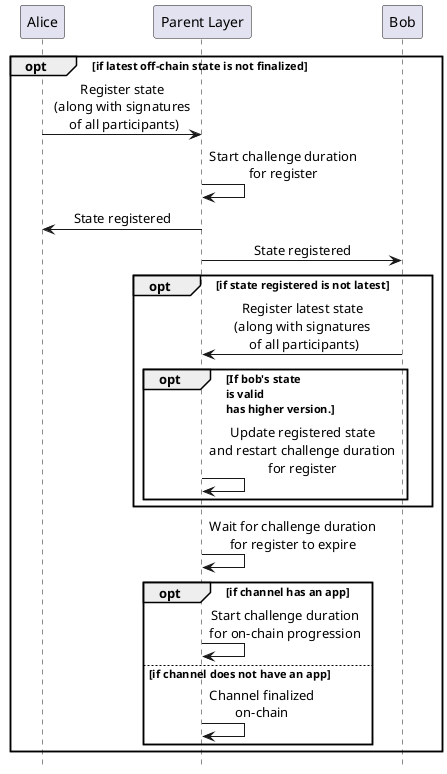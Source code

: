 @startuml register_generic_register
hide footbox
skinparam SequenceMessageAlign center

participant "Alice" as alice
participant "Parent Layer" as parentLayer
participant "Bob" as bob


opt if latest off-chain state is not finalized
alice -> parentLayer: Register state\n(along with signatures\n of all participants)
parentLayer -> parentLayer: Start challenge duration\nfor register
alice <- parentLayer: State registered
parentLayer -> bob: State registered
opt if state registered is not latest
parentLayer <- bob: Register latest state\n(along with signatures\n of all participants)
opt If bob's state\nis valid\nhas higher version.
parentLayer -> parentLayer: Update registered state\nand restart challenge duration\nfor register
end
end
parentLayer -> parentLayer: Wait for challenge duration\nfor register to expire
opt if channel has an app
parentLayer -> parentLayer: Start challenge duration\nfor on-chain progression
else if channel does not have an app
parentLayer -> parentLayer: Channel finalized\non-chain 
end
end

@enduml
